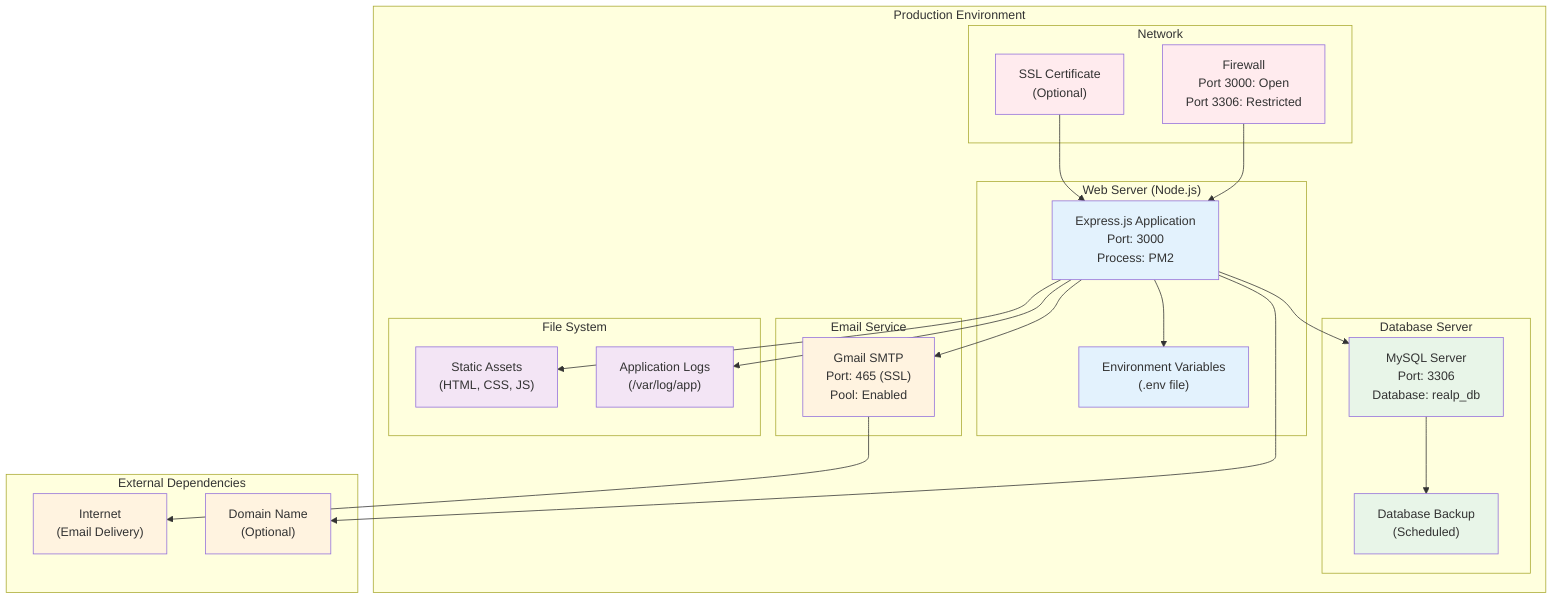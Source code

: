 graph TB
    subgraph "Production Environment"
        subgraph "Web Server (Node.js)"
            APP["Express.js Application\nPort: 3000\nProcess: PM2"]
            ENV["Environment Variables\n(.env file)"]
        end
        
        subgraph "Database Server"
            MYSQL["MySQL Server\nPort: 3306\nDatabase: realp_db"]
            BACKUP["Database Backup\n(Scheduled)"]
        end
        
        subgraph "Email Service"
            GMAIL["Gmail SMTP\nPort: 465 (SSL)\nPool: Enabled"]
        end
        
        subgraph "File System"
            STATIC_FILES["Static Assets\n(HTML, CSS, JS)"]
            LOGS["Application Logs\n(/var/log/app)"]
        end
        
        subgraph "Network"
            FIREWALL["Firewall\nPort 3000: Open\nPort 3306: Restricted"]
            SSL["SSL Certificate\n(Optional)"]
        end
    end
    
    subgraph "External Dependencies"
        INTERNET["Internet\n(Email Delivery)"]
        DOMAIN["Domain Name\n(Optional)"]
    end
    
    APP --> ENV
    APP --> MYSQL
    APP --> GMAIL
    APP --> STATIC_FILES
    APP --> LOGS
    
    MYSQL --> BACKUP
    FIREWALL --> APP
    SSL --> APP
    
    GMAIL --> INTERNET
    APP --> DOMAIN
    
    classDef server fill:#e3f2fd
    classDef database fill:#e8f5e8
    classDef external fill:#fff3e0
    classDef security fill:#ffebee
    classDef storage fill:#f3e5f5
    
    class APP,ENV server
    class MYSQL,BACKUP database
    class GMAIL,INTERNET,DOMAIN external
    class FIREWALL,SSL security
    class STATIC_FILES,LOGS storage